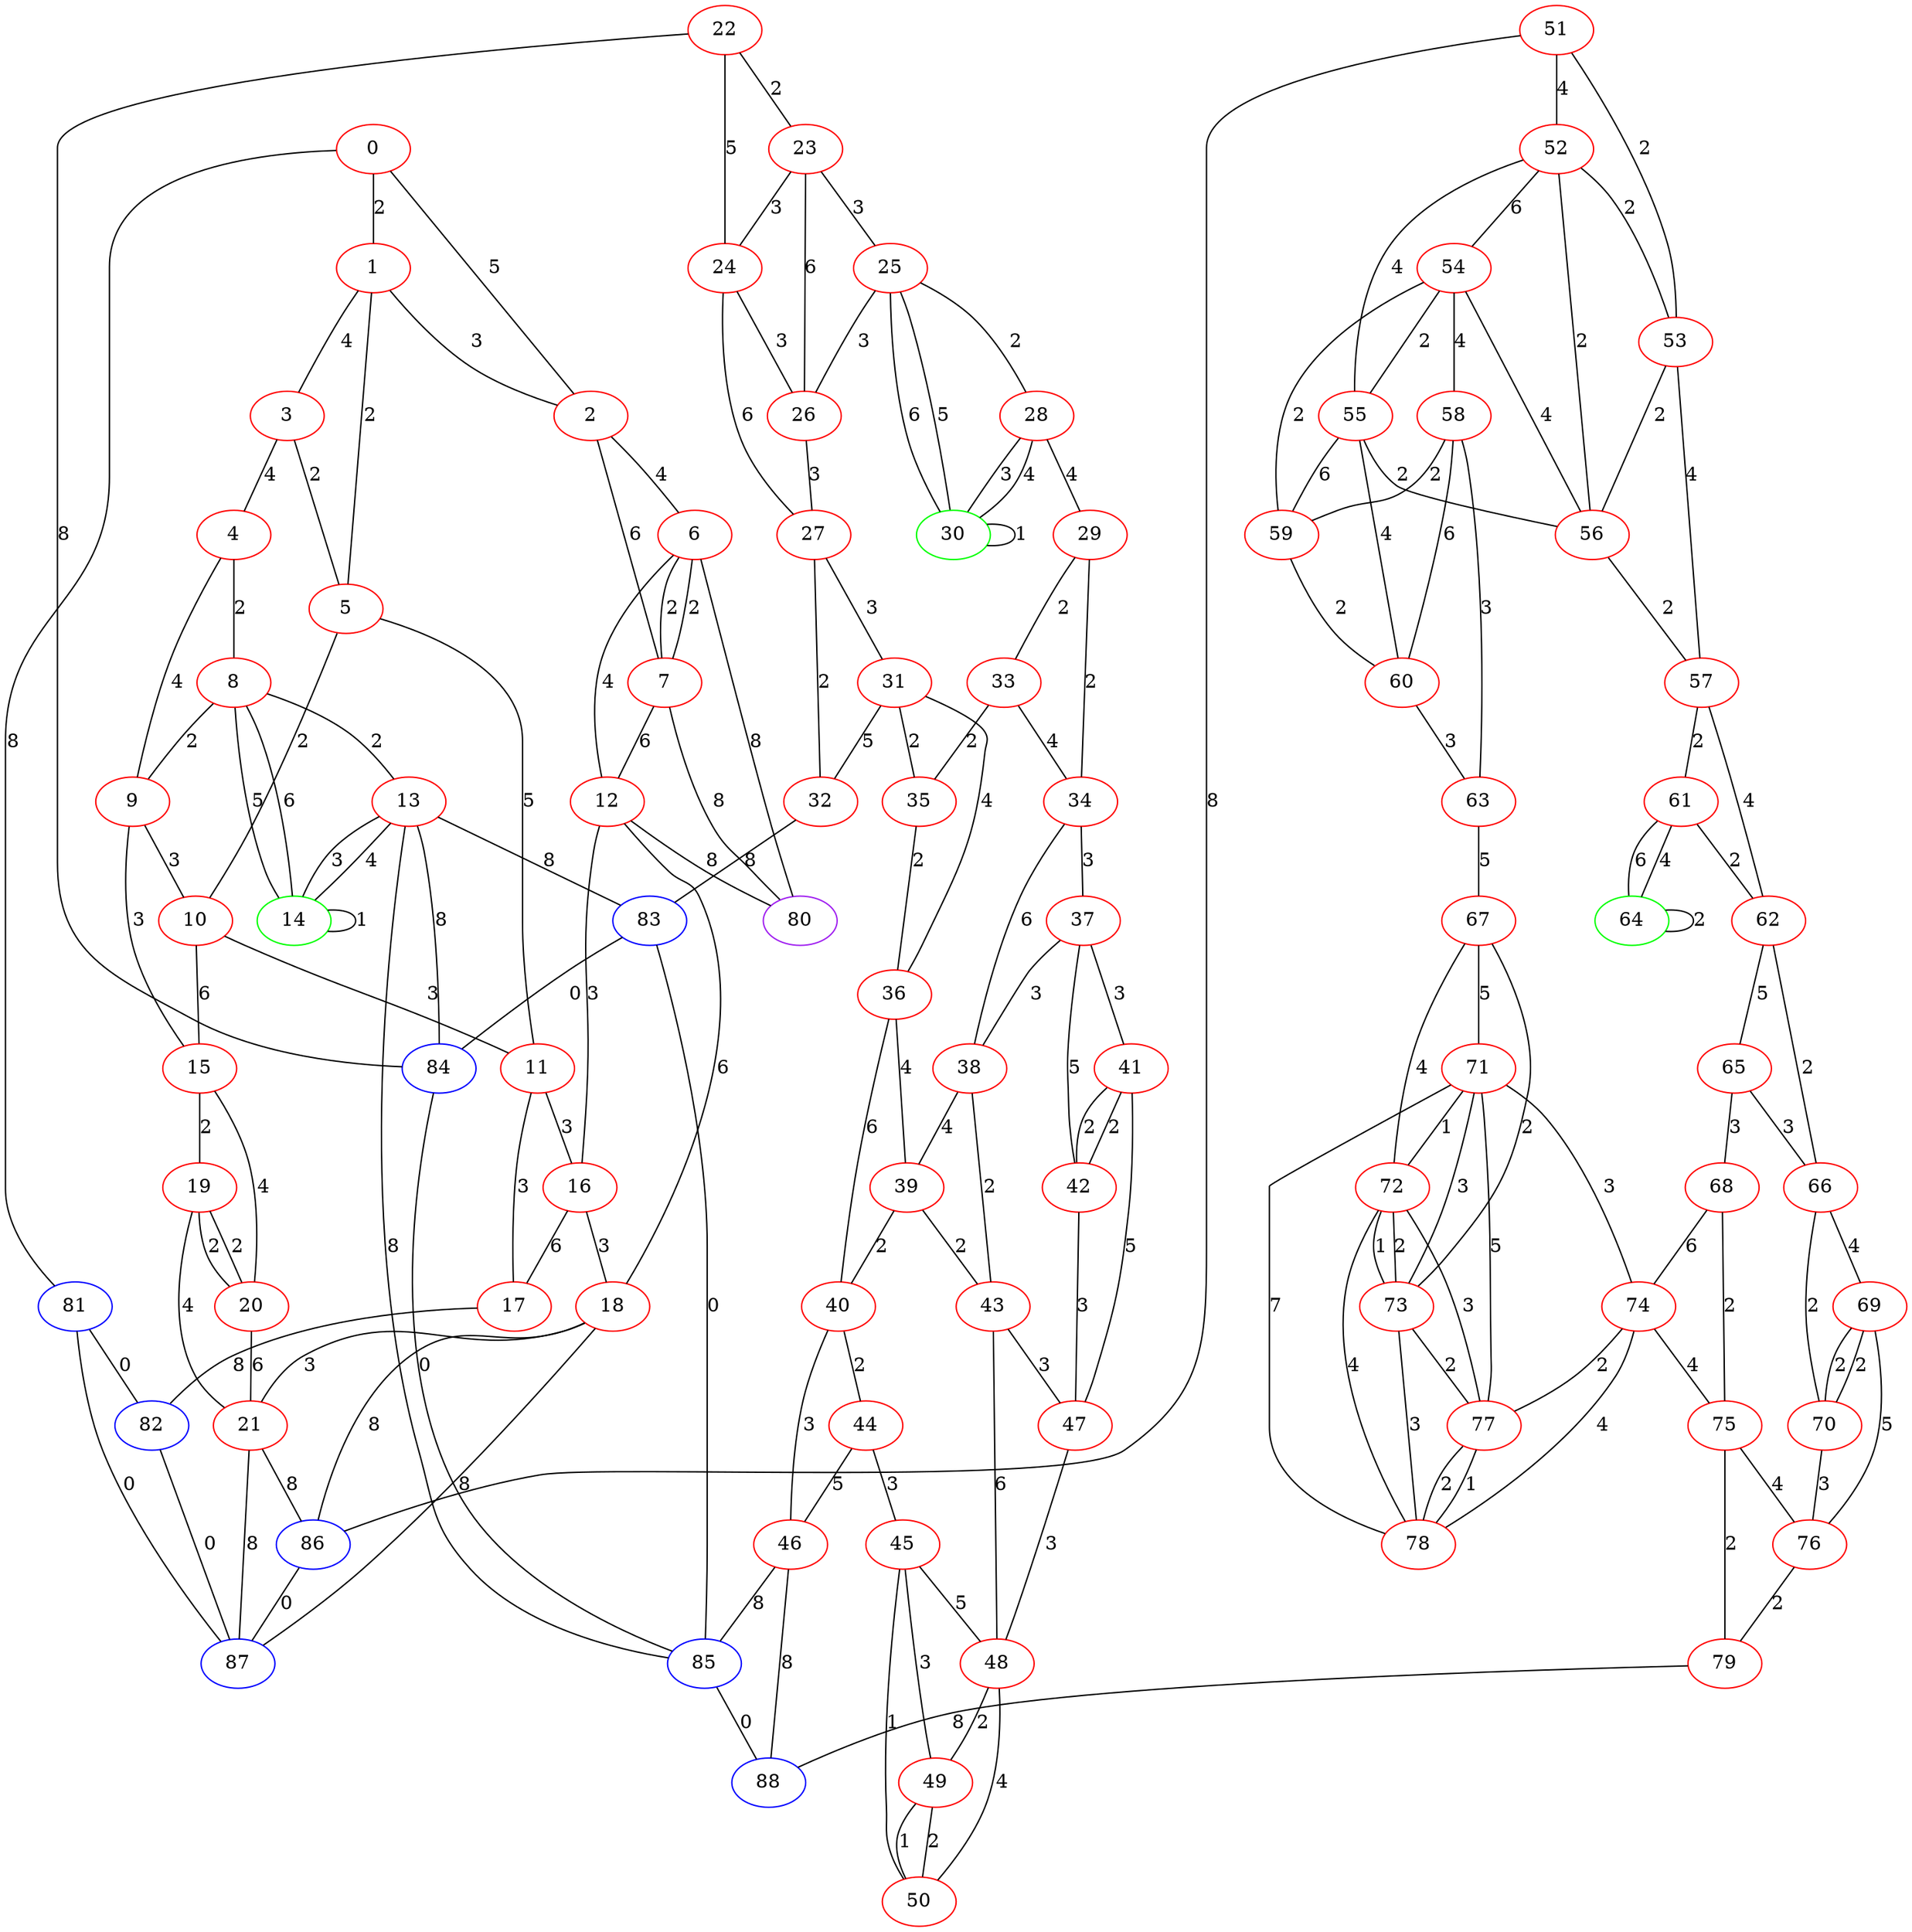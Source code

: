 graph "" {
0 [color=red, weight=1];
1 [color=red, weight=1];
2 [color=red, weight=1];
3 [color=red, weight=1];
4 [color=red, weight=1];
5 [color=red, weight=1];
6 [color=red, weight=1];
7 [color=red, weight=1];
8 [color=red, weight=1];
9 [color=red, weight=1];
10 [color=red, weight=1];
11 [color=red, weight=1];
12 [color=red, weight=1];
13 [color=red, weight=1];
14 [color=green, weight=2];
15 [color=red, weight=1];
16 [color=red, weight=1];
17 [color=red, weight=1];
18 [color=red, weight=1];
19 [color=red, weight=1];
20 [color=red, weight=1];
21 [color=red, weight=1];
22 [color=red, weight=1];
23 [color=red, weight=1];
24 [color=red, weight=1];
25 [color=red, weight=1];
26 [color=red, weight=1];
27 [color=red, weight=1];
28 [color=red, weight=1];
29 [color=red, weight=1];
30 [color=green, weight=2];
31 [color=red, weight=1];
32 [color=red, weight=1];
33 [color=red, weight=1];
34 [color=red, weight=1];
35 [color=red, weight=1];
36 [color=red, weight=1];
37 [color=red, weight=1];
38 [color=red, weight=1];
39 [color=red, weight=1];
40 [color=red, weight=1];
41 [color=red, weight=1];
42 [color=red, weight=1];
43 [color=red, weight=1];
44 [color=red, weight=1];
45 [color=red, weight=1];
46 [color=red, weight=1];
47 [color=red, weight=1];
48 [color=red, weight=1];
49 [color=red, weight=1];
50 [color=red, weight=1];
51 [color=red, weight=1];
52 [color=red, weight=1];
53 [color=red, weight=1];
54 [color=red, weight=1];
55 [color=red, weight=1];
56 [color=red, weight=1];
57 [color=red, weight=1];
58 [color=red, weight=1];
59 [color=red, weight=1];
60 [color=red, weight=1];
61 [color=red, weight=1];
62 [color=red, weight=1];
63 [color=red, weight=1];
64 [color=green, weight=2];
65 [color=red, weight=1];
66 [color=red, weight=1];
67 [color=red, weight=1];
68 [color=red, weight=1];
69 [color=red, weight=1];
70 [color=red, weight=1];
71 [color=red, weight=1];
72 [color=red, weight=1];
73 [color=red, weight=1];
74 [color=red, weight=1];
75 [color=red, weight=1];
76 [color=red, weight=1];
77 [color=red, weight=1];
78 [color=red, weight=1];
79 [color=red, weight=1];
80 [color=purple, weight=4];
81 [color=blue, weight=3];
82 [color=blue, weight=3];
83 [color=blue, weight=3];
84 [color=blue, weight=3];
85 [color=blue, weight=3];
86 [color=blue, weight=3];
87 [color=blue, weight=3];
88 [color=blue, weight=3];
0 -- 1  [key=0, label=2];
0 -- 2  [key=0, label=5];
0 -- 81  [key=0, label=8];
1 -- 2  [key=0, label=3];
1 -- 3  [key=0, label=4];
1 -- 5  [key=0, label=2];
2 -- 6  [key=0, label=4];
2 -- 7  [key=0, label=6];
3 -- 4  [key=0, label=4];
3 -- 5  [key=0, label=2];
4 -- 8  [key=0, label=2];
4 -- 9  [key=0, label=4];
5 -- 11  [key=0, label=5];
5 -- 10  [key=0, label=2];
6 -- 80  [key=0, label=8];
6 -- 12  [key=0, label=4];
6 -- 7  [key=0, label=2];
6 -- 7  [key=1, label=2];
7 -- 80  [key=0, label=8];
7 -- 12  [key=0, label=6];
8 -- 9  [key=0, label=2];
8 -- 13  [key=0, label=2];
8 -- 14  [key=0, label=5];
8 -- 14  [key=1, label=6];
9 -- 10  [key=0, label=3];
9 -- 15  [key=0, label=3];
10 -- 11  [key=0, label=3];
10 -- 15  [key=0, label=6];
11 -- 16  [key=0, label=3];
11 -- 17  [key=0, label=3];
12 -- 16  [key=0, label=3];
12 -- 80  [key=0, label=8];
12 -- 18  [key=0, label=6];
13 -- 83  [key=0, label=8];
13 -- 84  [key=0, label=8];
13 -- 85  [key=0, label=8];
13 -- 14  [key=0, label=3];
13 -- 14  [key=1, label=4];
14 -- 14  [key=0, label=1];
15 -- 19  [key=0, label=2];
15 -- 20  [key=0, label=4];
16 -- 17  [key=0, label=6];
16 -- 18  [key=0, label=3];
17 -- 82  [key=0, label=8];
18 -- 21  [key=0, label=3];
18 -- 86  [key=0, label=8];
18 -- 87  [key=0, label=8];
19 -- 20  [key=0, label=2];
19 -- 20  [key=1, label=2];
19 -- 21  [key=0, label=4];
20 -- 21  [key=0, label=6];
21 -- 86  [key=0, label=8];
21 -- 87  [key=0, label=8];
22 -- 24  [key=0, label=5];
22 -- 84  [key=0, label=8];
22 -- 23  [key=0, label=2];
23 -- 24  [key=0, label=3];
23 -- 25  [key=0, label=3];
23 -- 26  [key=0, label=6];
24 -- 26  [key=0, label=3];
24 -- 27  [key=0, label=6];
25 -- 26  [key=0, label=3];
25 -- 28  [key=0, label=2];
25 -- 30  [key=0, label=5];
25 -- 30  [key=1, label=6];
26 -- 27  [key=0, label=3];
27 -- 32  [key=0, label=2];
27 -- 31  [key=0, label=3];
28 -- 29  [key=0, label=4];
28 -- 30  [key=0, label=3];
28 -- 30  [key=1, label=4];
29 -- 33  [key=0, label=2];
29 -- 34  [key=0, label=2];
30 -- 30  [key=0, label=1];
31 -- 32  [key=0, label=5];
31 -- 35  [key=0, label=2];
31 -- 36  [key=0, label=4];
32 -- 83  [key=0, label=8];
33 -- 34  [key=0, label=4];
33 -- 35  [key=0, label=2];
34 -- 38  [key=0, label=6];
34 -- 37  [key=0, label=3];
35 -- 36  [key=0, label=2];
36 -- 40  [key=0, label=6];
36 -- 39  [key=0, label=4];
37 -- 41  [key=0, label=3];
37 -- 42  [key=0, label=5];
37 -- 38  [key=0, label=3];
38 -- 43  [key=0, label=2];
38 -- 39  [key=0, label=4];
39 -- 40  [key=0, label=2];
39 -- 43  [key=0, label=2];
40 -- 44  [key=0, label=2];
40 -- 46  [key=0, label=3];
41 -- 42  [key=0, label=2];
41 -- 42  [key=1, label=2];
41 -- 47  [key=0, label=5];
42 -- 47  [key=0, label=3];
43 -- 48  [key=0, label=6];
43 -- 47  [key=0, label=3];
44 -- 45  [key=0, label=3];
44 -- 46  [key=0, label=5];
45 -- 48  [key=0, label=5];
45 -- 49  [key=0, label=3];
45 -- 50  [key=0, label=1];
46 -- 88  [key=0, label=8];
46 -- 85  [key=0, label=8];
47 -- 48  [key=0, label=3];
48 -- 49  [key=0, label=2];
48 -- 50  [key=0, label=4];
49 -- 50  [key=0, label=1];
49 -- 50  [key=1, label=2];
51 -- 52  [key=0, label=4];
51 -- 53  [key=0, label=2];
51 -- 86  [key=0, label=8];
52 -- 56  [key=0, label=2];
52 -- 53  [key=0, label=2];
52 -- 54  [key=0, label=6];
52 -- 55  [key=0, label=4];
53 -- 56  [key=0, label=2];
53 -- 57  [key=0, label=4];
54 -- 56  [key=0, label=4];
54 -- 58  [key=0, label=4];
54 -- 59  [key=0, label=2];
54 -- 55  [key=0, label=2];
55 -- 56  [key=0, label=2];
55 -- 59  [key=0, label=6];
55 -- 60  [key=0, label=4];
56 -- 57  [key=0, label=2];
57 -- 61  [key=0, label=2];
57 -- 62  [key=0, label=4];
58 -- 59  [key=0, label=2];
58 -- 60  [key=0, label=6];
58 -- 63  [key=0, label=3];
59 -- 60  [key=0, label=2];
60 -- 63  [key=0, label=3];
61 -- 64  [key=0, label=6];
61 -- 64  [key=1, label=4];
61 -- 62  [key=0, label=2];
62 -- 66  [key=0, label=2];
62 -- 65  [key=0, label=5];
63 -- 67  [key=0, label=5];
64 -- 64  [key=0, label=2];
65 -- 66  [key=0, label=3];
65 -- 68  [key=0, label=3];
66 -- 69  [key=0, label=4];
66 -- 70  [key=0, label=2];
67 -- 72  [key=0, label=4];
67 -- 73  [key=0, label=2];
67 -- 71  [key=0, label=5];
68 -- 74  [key=0, label=6];
68 -- 75  [key=0, label=2];
69 -- 76  [key=0, label=5];
69 -- 70  [key=0, label=2];
69 -- 70  [key=1, label=2];
70 -- 76  [key=0, label=3];
71 -- 72  [key=0, label=1];
71 -- 73  [key=0, label=3];
71 -- 74  [key=0, label=3];
71 -- 77  [key=0, label=5];
71 -- 78  [key=0, label=7];
72 -- 73  [key=0, label=2];
72 -- 73  [key=1, label=1];
72 -- 77  [key=0, label=3];
72 -- 78  [key=0, label=4];
73 -- 77  [key=0, label=2];
73 -- 78  [key=0, label=3];
74 -- 75  [key=0, label=4];
74 -- 77  [key=0, label=2];
74 -- 78  [key=0, label=4];
75 -- 76  [key=0, label=4];
75 -- 79  [key=0, label=2];
76 -- 79  [key=0, label=2];
77 -- 78  [key=0, label=1];
77 -- 78  [key=1, label=2];
79 -- 88  [key=0, label=8];
81 -- 82  [key=0, label=0];
81 -- 87  [key=0, label=0];
82 -- 87  [key=0, label=0];
83 -- 84  [key=0, label=0];
83 -- 85  [key=0, label=0];
84 -- 85  [key=0, label=0];
85 -- 88  [key=0, label=0];
86 -- 87  [key=0, label=0];
}
